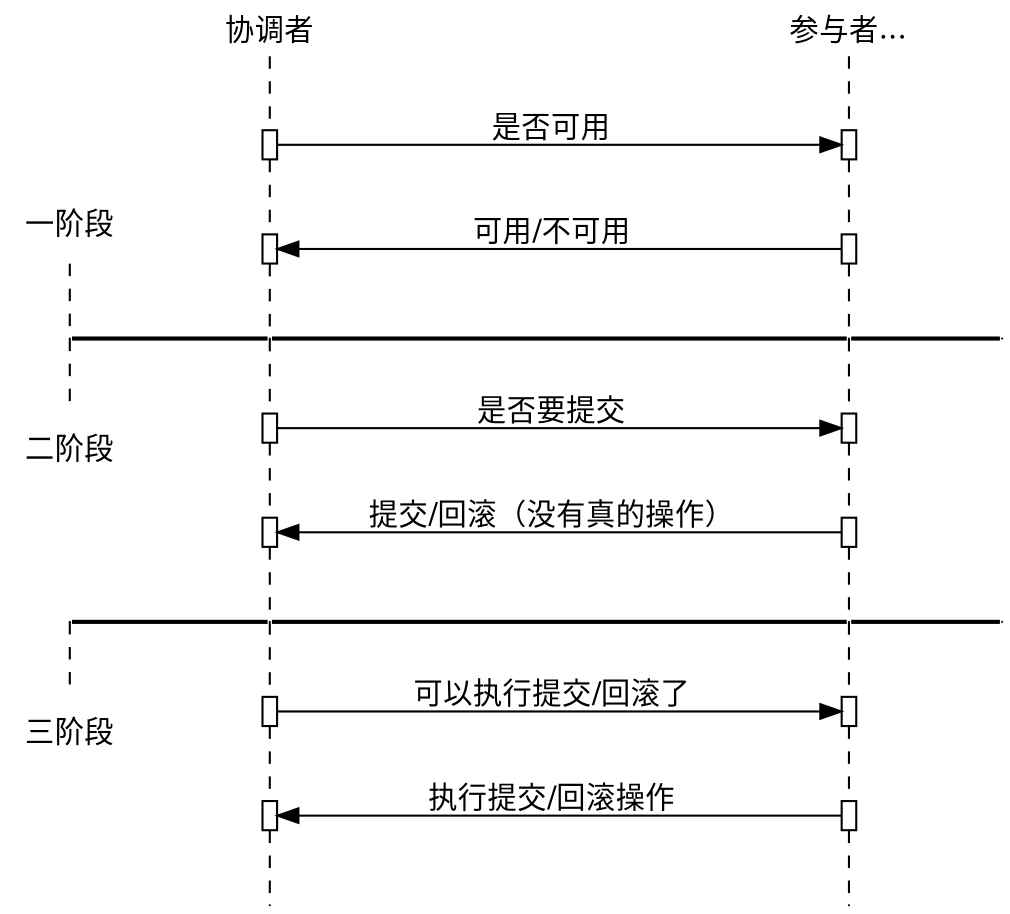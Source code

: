 

digraph TD{


   graph [rankdir="LR";splines="polyline"]

   	subgraph 协调者 {
   		graph [rank="same"]
   		node[shape="box";width=0.1;height=0.2;label=""]
   		edge[dir="none";style="dashed"]

   		c0[shape="plaintext";label="协调者"]
   		c5 [shape="point";width=0;height=0]
   		c6 [shape="point";width=0;height=0]
   		c9 [shape="point";width=0;height=0]

   		c0->c7->c8->c9->c1->c2->c6->c3->c4->c5
   	}

   	subgraph 参与者 {
   		graph [rank="same"]
   		node[shape="box";width=0.1;height=0.2;label=""]
   		edge[dir="none";style="dashed"]

   		p0[shape="plaintext";label="参与者..."]
   		p5 [shape="point";width=0;height=0]
   		p6 [shape="point";width=0;height=0]
   		p9 [shape="point";width=0;height=0]

   		p0->p7->p8->p9->p1->p2->p6->p3->p4->p5
   	}
   subgraph 一阶段{
     graph [rank="same"]
     edge[dir="none";style="dashed",size=0.0]
     a0[shape="plaintext";label="一阶段"]
     a1[shape="plaintext";label="二阶段"]
     a2[shape="plaintext";label="三阶段"]

      a0 -> c91 ->a1
      a->a2

   }

   c91 [shape="point";width=0;height=0]
   c92 [shape="point";width=0;height=0]
   c91->c9[dir=none,style=bold]
   c9->p9[dir=none,style=bold]
   p9->c92[dir=none,style=bold]

   c7->p7[label="是否可用"]
   p8->c8[label="可用/不可用"]
   c1->p1[label="是否要提交"]
   p2->c2[label="提交/回滚（没有真的操作）"]
   c3->p3[label="可以执行提交/回滚了"]
   p4->c4[label="执行提交/回滚操作"]

   a [shape="point";width=0;height=0]
   b [shape="point";width=0;height=0]
   a->c6[dir=none,style=bold]
   c6->p6[dir=none,style=bold]
   p6->b[dir=none,style=bold]




}